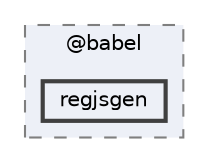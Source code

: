 digraph "pkiclassroomrescheduler/src/main/frontend/node_modules/@babel/regjsgen"
{
 // LATEX_PDF_SIZE
  bgcolor="transparent";
  edge [fontname=Helvetica,fontsize=10,labelfontname=Helvetica,labelfontsize=10];
  node [fontname=Helvetica,fontsize=10,shape=box,height=0.2,width=0.4];
  compound=true
  subgraph clusterdir_bc8070c8b402176472541bb6f0cba6df {
    graph [ bgcolor="#edf0f7", pencolor="grey50", label="@babel", fontname=Helvetica,fontsize=10 style="filled,dashed", URL="dir_bc8070c8b402176472541bb6f0cba6df.html",tooltip=""]
  dir_d218169b16872e0bbffba5693f6f10fa [label="regjsgen", fillcolor="#edf0f7", color="grey25", style="filled,bold", URL="dir_d218169b16872e0bbffba5693f6f10fa.html",tooltip=""];
  }
}
